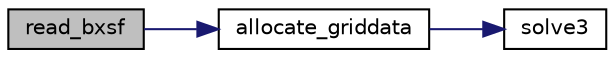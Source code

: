 digraph "read_bxsf"
{
 // LATEX_PDF_SIZE
  edge [fontname="Helvetica",fontsize="10",labelfontname="Helvetica",labelfontsize="10"];
  node [fontname="Helvetica",fontsize="10",shape=record];
  rankdir="LR";
  Node1 [label="read_bxsf",height=0.2,width=0.4,color="black", fillcolor="grey75", style="filled", fontcolor="black",tooltip=" "];
  Node1 -> Node2 [color="midnightblue",fontsize="10",style="solid",fontname="Helvetica"];
  Node2 [label="allocate_griddata",height=0.2,width=0.4,color="black", fillcolor="white", style="filled",URL="$read__file_8cpp.html#adf75633c5b25a0ccd98f598e94ef10af",tooltip=" "];
  Node2 -> Node3 [color="midnightblue",fontsize="10",style="solid",fontname="Helvetica"];
  Node3 [label="solve3",height=0.2,width=0.4,color="black", fillcolor="white", style="filled",URL="$basic__math_8cpp.html#ae3f623df79bd4c9f9753cb1a94bf9c59",tooltip="Solve linear system."];
}
